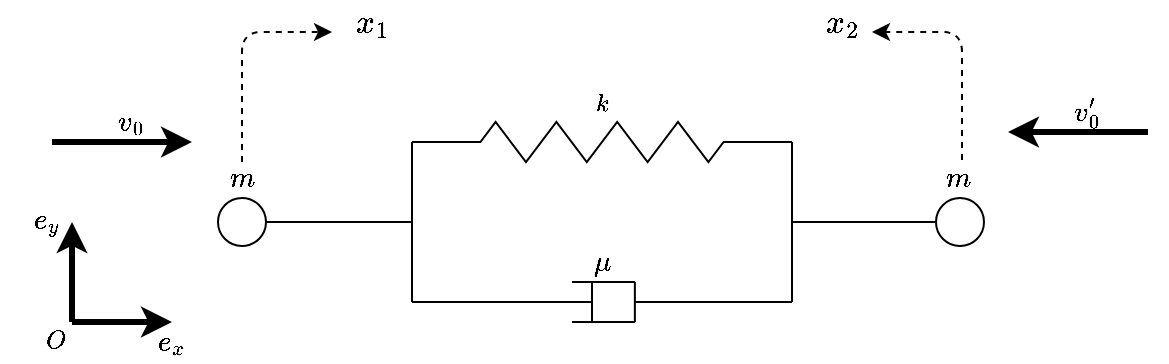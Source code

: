 <mxfile version="14.5.1" type="device" pages="3"><diagram id="ytJeGwFLIwiYyq0UvmY3" name="Page-1"><mxGraphModel dx="1732" dy="805" grid="1" gridSize="5" guides="1" tooltips="1" connect="1" arrows="0" fold="1" page="1" pageScale="1" pageWidth="827" pageHeight="1169" math="1" shadow="0"><root><mxCell id="0"/><mxCell id="1" parent="0"/><mxCell id="ikvbMiQ3zN002EQEy758-4" value="" style="endArrow=none;html=1;" parent="1" edge="1"><mxGeometry width="50" height="50" relative="1" as="geometry"><mxPoint x="80" y="380" as="sourcePoint"/><mxPoint x="80" y="300" as="targetPoint"/></mxGeometry></mxCell><mxCell id="ikvbMiQ3zN002EQEy758-6" value="" style="endArrow=none;html=1;" parent="1" edge="1"><mxGeometry width="50" height="50" relative="1" as="geometry"><mxPoint x="270" y="380" as="sourcePoint"/><mxPoint x="270" y="300" as="targetPoint"/></mxGeometry></mxCell><mxCell id="ikvbMiQ3zN002EQEy758-13" value="" style="group;labelPosition=center;verticalLabelPosition=middle;align=center;verticalAlign=middle;" parent="1" vertex="1" connectable="0"><mxGeometry x="80" y="290" width="190" height="20" as="geometry"/></mxCell><mxCell id="ikvbMiQ3zN002EQEy758-1" value="$$k$$" style="verticalLabelPosition=top;shadow=0;dashed=0;align=center;html=1;verticalAlign=middle;strokeWidth=1;shape=mxgraph.electrical.resistors.resistor_2;rounded=1;comic=0;labelBackgroundColor=none;fontFamily=Verdana;fontSize=12;whiteSpace=wrap;labelPosition=center;" parent="ikvbMiQ3zN002EQEy758-13" vertex="1"><mxGeometry width="190" height="20" as="geometry"/></mxCell><mxCell id="ikvbMiQ3zN002EQEy758-11" value="" style="endArrow=none;html=1;" parent="1" edge="1"><mxGeometry width="50" height="50" relative="1" as="geometry"><mxPoint x="191.429" y="390" as="sourcePoint"/><mxPoint x="191.429" y="370" as="targetPoint"/></mxGeometry></mxCell><mxCell id="ikvbMiQ3zN002EQEy758-25" value="" style="group" parent="1" vertex="1" connectable="0"><mxGeometry x="80" y="350" width="190" height="40" as="geometry"/></mxCell><mxCell id="ikvbMiQ3zN002EQEy758-19" value="" style="group;" parent="ikvbMiQ3zN002EQEy758-25" vertex="1" connectable="0"><mxGeometry y="20" width="190" height="20" as="geometry"/></mxCell><mxCell id="ikvbMiQ3zN002EQEy758-14" value="" style="group" parent="ikvbMiQ3zN002EQEy758-19" vertex="1" connectable="0"><mxGeometry width="90" height="20" as="geometry"/></mxCell><mxCell id="ikvbMiQ3zN002EQEy758-7" value="" style="endArrow=none;html=1;" parent="ikvbMiQ3zN002EQEy758-14" edge="1"><mxGeometry width="50" height="50" relative="1" as="geometry"><mxPoint y="10" as="sourcePoint"/><mxPoint x="90" y="10" as="targetPoint"/></mxGeometry></mxCell><mxCell id="ikvbMiQ3zN002EQEy758-8" value="" style="endArrow=none;html=1;" parent="ikvbMiQ3zN002EQEy758-14" edge="1"><mxGeometry width="50" height="50" relative="1" as="geometry"><mxPoint x="90" y="20" as="sourcePoint"/><mxPoint x="90" as="targetPoint"/></mxGeometry></mxCell><mxCell id="ikvbMiQ3zN002EQEy758-15" value="" style="group;whiteSpace=wrap;" parent="ikvbMiQ3zN002EQEy758-19" vertex="1" connectable="0"><mxGeometry x="80" width="110" height="20" as="geometry"/></mxCell><mxCell id="ikvbMiQ3zN002EQEy758-9" value="" style="endArrow=none;html=1;" parent="ikvbMiQ3zN002EQEy758-15" edge="1"><mxGeometry width="50" height="50" relative="1" as="geometry"><mxPoint y="20" as="sourcePoint"/><mxPoint x="31.429" y="20" as="targetPoint"/></mxGeometry></mxCell><mxCell id="ikvbMiQ3zN002EQEy758-10" value="" style="endArrow=none;html=1;" parent="ikvbMiQ3zN002EQEy758-15" edge="1"><mxGeometry width="50" height="50" relative="1" as="geometry"><mxPoint as="sourcePoint"/><mxPoint x="31.429" as="targetPoint"/></mxGeometry></mxCell><mxCell id="ikvbMiQ3zN002EQEy758-12" value="" style="endArrow=none;html=1;" parent="ikvbMiQ3zN002EQEy758-15" edge="1"><mxGeometry width="50" height="50" relative="1" as="geometry"><mxPoint x="31.429" y="10" as="sourcePoint"/><mxPoint x="110" y="10" as="targetPoint"/></mxGeometry></mxCell><mxCell id="ikvbMiQ3zN002EQEy758-23" value="$$\mu$$" style="text;html=1;align=center;verticalAlign=middle;resizable=0;points=[];autosize=1;" parent="ikvbMiQ3zN002EQEy758-25" vertex="1"><mxGeometry x="65" width="60" height="20" as="geometry"/></mxCell><mxCell id="ikvbMiQ3zN002EQEy758-26" value="" style="endArrow=none;html=1;exitX=1;exitY=0.5;exitDx=0;exitDy=0;" parent="1" source="zaI7KPjIuQ21_3cleG6U-5" edge="1"><mxGeometry width="50" height="50" relative="1" as="geometry"><mxPoint x="20" y="340" as="sourcePoint"/><mxPoint x="80" y="340" as="targetPoint"/></mxGeometry></mxCell><mxCell id="ikvbMiQ3zN002EQEy758-34" value="" style="endArrow=none;html=1;entryX=0;entryY=0.5;entryDx=0;entryDy=0;" parent="1" target="zaI7KPjIuQ21_3cleG6U-3" edge="1"><mxGeometry width="50" height="50" relative="1" as="geometry"><mxPoint x="270" y="340" as="sourcePoint"/><mxPoint x="340" y="340" as="targetPoint"/></mxGeometry></mxCell><mxCell id="ikvbMiQ3zN002EQEy758-74" value="$$m$$" style="text;html=1;align=center;verticalAlign=middle;resizable=0;points=[];autosize=1;" parent="1" vertex="1"><mxGeometry x="328" y="308" width="50" height="20" as="geometry"/></mxCell><mxCell id="A-Y7U5vyH84K1qmAF5ST-1" value="" style="group" parent="1" vertex="1" connectable="0"><mxGeometry x="-85" y="295" width="155" height="105" as="geometry"/></mxCell><mxCell id="ikvbMiQ3zN002EQEy758-80" value="" style="group;dashed=1;" parent="A-Y7U5vyH84K1qmAF5ST-1" vertex="1" connectable="0"><mxGeometry x="35" width="90" height="85" as="geometry"/></mxCell><mxCell id="zaI7KPjIuQ21_3cleG6U-5" value="" style="ellipse;whiteSpace=wrap;html=1;aspect=fixed;" parent="ikvbMiQ3zN002EQEy758-80" vertex="1"><mxGeometry x="33" y="33" width="24" height="24" as="geometry"/></mxCell><mxCell id="ikvbMiQ3zN002EQEy758-76" value="$$m$$" style="text;html=1;align=center;verticalAlign=middle;resizable=0;points=[];autosize=1;" parent="ikvbMiQ3zN002EQEy758-80" vertex="1"><mxGeometry x="20" y="13" width="50" height="20" as="geometry"/></mxCell><mxCell id="zaI7KPjIuQ21_3cleG6U-3" value="" style="ellipse;whiteSpace=wrap;html=1;aspect=fixed;" parent="1" vertex="1"><mxGeometry x="342" y="328" width="24" height="24" as="geometry"/></mxCell><mxCell id="QIRo2a5x82lyeDeJvewS-15" value="" style="group" parent="1" vertex="1" connectable="0"><mxGeometry y="229" width="85" height="21" as="geometry"/></mxCell><mxCell id="QIRo2a5x82lyeDeJvewS-16" value="&lt;font style=&quot;font-size: 14px&quot;&gt;$$x_1$$&lt;/font&gt;" style="text;html=1;strokeColor=none;fillColor=none;align=center;verticalAlign=middle;whiteSpace=wrap;rounded=0;" parent="QIRo2a5x82lyeDeJvewS-15" vertex="1"><mxGeometry x="40" y="1" width="40" height="20" as="geometry"/></mxCell><mxCell id="QIRo2a5x82lyeDeJvewS-17" value="" style="endArrow=classic;html=1;dashed=1;exitX=0.18;exitY=0.6;exitDx=0;exitDy=0;exitPerimeter=0;entryX=0;entryY=0.75;entryDx=0;entryDy=0;" parent="1" target="QIRo2a5x82lyeDeJvewS-16" edge="1"><mxGeometry width="50" height="50" relative="1" as="geometry"><mxPoint x="-5" y="310" as="sourcePoint"/><mxPoint x="35" y="245" as="targetPoint"/><Array as="points"><mxPoint x="-5" y="245"/></Array></mxGeometry></mxCell><mxCell id="ikvbMiQ3zN002EQEy758-77" value="" style="endArrow=classic;html=1;strokeWidth=3;" parent="1" edge="1"><mxGeometry width="50" height="50" relative="1" as="geometry"><mxPoint x="-90" y="390" as="sourcePoint"/><mxPoint x="-40" y="390" as="targetPoint"/></mxGeometry></mxCell><mxCell id="ikvbMiQ3zN002EQEy758-79" value="" style="endArrow=classic;html=1;strokeWidth=3;" parent="1" edge="1"><mxGeometry width="50" height="50" relative="1" as="geometry"><mxPoint x="-90" y="390" as="sourcePoint"/><mxPoint x="-90" y="340" as="targetPoint"/></mxGeometry></mxCell><mxCell id="ikvbMiQ3zN002EQEy758-82" value="$$e_x$$" style="text;html=1;strokeColor=none;fillColor=none;align=center;verticalAlign=middle;whiteSpace=wrap;rounded=0;dashed=1;" parent="1" vertex="1"><mxGeometry x="-60" y="390" width="40" height="20" as="geometry"/></mxCell><mxCell id="QIRo2a5x82lyeDeJvewS-4" value="" style="endArrow=classic;html=1;dashed=1;exitX=0.54;exitY=0.05;exitDx=0;exitDy=0;exitPerimeter=0;" parent="1" source="ikvbMiQ3zN002EQEy758-74" edge="1"><mxGeometry width="50" height="50" relative="1" as="geometry"><mxPoint x="355" y="305" as="sourcePoint"/><mxPoint x="310" y="245" as="targetPoint"/><Array as="points"><mxPoint x="355" y="245"/></Array></mxGeometry></mxCell><mxCell id="zaI7KPjIuQ21_3cleG6U-2" value="&lt;font style=&quot;font-size: 14px&quot;&gt;$$x_2$$&lt;/font&gt;" style="text;html=1;strokeColor=none;fillColor=none;align=center;verticalAlign=middle;whiteSpace=wrap;rounded=0;" parent="1" vertex="1"><mxGeometry x="275" y="230" width="40" height="20" as="geometry"/></mxCell><mxCell id="13Rfy_D-YMFXf5aXUWAc-1" value="" style="group" parent="1" vertex="1" connectable="0"><mxGeometry x="-100" y="280" width="70" height="20" as="geometry"/></mxCell><mxCell id="13Rfy_D-YMFXf5aXUWAc-2" value="" style="endArrow=classic;html=1;strokeWidth=3;" parent="13Rfy_D-YMFXf5aXUWAc-1" edge="1"><mxGeometry width="50" height="50" relative="1" as="geometry"><mxPoint y="20" as="sourcePoint"/><mxPoint x="70" y="20" as="targetPoint"/></mxGeometry></mxCell><mxCell id="13Rfy_D-YMFXf5aXUWAc-3" value="$$v_0$$" style="text;html=1;strokeColor=none;fillColor=none;align=center;verticalAlign=middle;whiteSpace=wrap;rounded=0;dashed=1;" parent="13Rfy_D-YMFXf5aXUWAc-1" vertex="1"><mxGeometry x="20" width="40" height="20" as="geometry"/></mxCell><mxCell id="LOTqq3NO3Qby_tErpMLS-1" value="" style="group" parent="1" vertex="1" connectable="0"><mxGeometry x="378" y="275" width="70" height="20" as="geometry"/></mxCell><mxCell id="LOTqq3NO3Qby_tErpMLS-2" value="" style="endArrow=classic;html=1;strokeWidth=3;" parent="LOTqq3NO3Qby_tErpMLS-1" edge="1"><mxGeometry width="50" height="50" relative="1" as="geometry"><mxPoint x="70" y="20" as="sourcePoint"/><mxPoint y="20" as="targetPoint"/></mxGeometry></mxCell><mxCell id="LOTqq3NO3Qby_tErpMLS-3" value="$$v'_0$$" style="text;html=1;strokeColor=none;fillColor=none;align=center;verticalAlign=middle;whiteSpace=wrap;rounded=0;dashed=1;" parent="LOTqq3NO3Qby_tErpMLS-1" vertex="1"><mxGeometry x="20" width="40" height="20" as="geometry"/></mxCell><mxCell id="ikvbMiQ3zN002EQEy758-83" value="$$e_y$$" style="text;html=1;strokeColor=none;fillColor=none;align=center;verticalAlign=middle;whiteSpace=wrap;rounded=0;dashed=1;" parent="1" vertex="1"><mxGeometry x="-115" y="328" width="25" height="21.25" as="geometry"/></mxCell><mxCell id="9iYdrj32aF8muHfVoOW0-1" value="$$O$$" style="text;html=1;strokeColor=none;fillColor=none;align=center;verticalAlign=middle;whiteSpace=wrap;rounded=0;dashed=1;fontSize=11;" vertex="1" parent="1"><mxGeometry x="-110" y="388.75" width="25" height="21.25" as="geometry"/></mxCell></root></mxGraphModel></diagram><diagram id="JEn1biWKBLTIGsbD8lLC" name="Page-2"><mxGraphModel dx="643" dy="384" grid="1" gridSize="2" guides="1" tooltips="1" connect="1" arrows="1" fold="1" page="1" pageScale="1" pageWidth="827" pageHeight="1169" math="1" shadow="0"><root><mxCell id="UVTlB2MMpKUOKBtwbOYd-0"/><mxCell id="UVTlB2MMpKUOKBtwbOYd-1" parent="UVTlB2MMpKUOKBtwbOYd-0"/><mxCell id="UVTlB2MMpKUOKBtwbOYd-2" value="" style="ellipse;whiteSpace=wrap;html=1;aspect=fixed;" parent="UVTlB2MMpKUOKBtwbOYd-1" vertex="1"><mxGeometry x="150" y="342" width="50" height="50" as="geometry"/></mxCell><mxCell id="UVTlB2MMpKUOKBtwbOYd-3" value="" style="endArrow=classic;html=1;strokeWidth=3;" parent="UVTlB2MMpKUOKBtwbOYd-1" edge="1"><mxGeometry width="50" height="50" relative="1" as="geometry"><mxPoint x="310" y="360" as="sourcePoint"/><mxPoint x="200" y="360" as="targetPoint"/></mxGeometry></mxCell><mxCell id="UVTlB2MMpKUOKBtwbOYd-4" value="" style="endArrow=classic;html=1;strokeWidth=3;" parent="UVTlB2MMpKUOKBtwbOYd-1" edge="1"><mxGeometry width="50" height="50" relative="1" as="geometry"><mxPoint x="310" y="376" as="sourcePoint"/><mxPoint x="200" y="376" as="targetPoint"/></mxGeometry></mxCell><mxCell id="UVTlB2MMpKUOKBtwbOYd-6" value="$$m$$" style="text;html=1;strokeColor=none;fillColor=none;align=center;verticalAlign=middle;whiteSpace=wrap;rounded=0;dashed=1;" parent="UVTlB2MMpKUOKBtwbOYd-1" vertex="1"><mxGeometry x="155" y="356" width="40" height="20" as="geometry"/></mxCell><mxCell id="woAikRQFrL4eNpb0GCjC-0" value="$$\mu( \dot x_1 - \dot x_2)$$" style="text;html=1;strokeColor=none;fillColor=none;align=center;verticalAlign=middle;whiteSpace=wrap;rounded=0;dashed=1;" parent="UVTlB2MMpKUOKBtwbOYd-1" vertex="1"><mxGeometry x="238" y="378" width="46" height="20" as="geometry"/></mxCell><mxCell id="nXnG8BlrmxYwcEeNddY_-0" value="$$k(x_1-x_2)$$" style="text;html=1;strokeColor=none;fillColor=none;align=center;verticalAlign=middle;whiteSpace=wrap;rounded=0;dashed=1;" parent="UVTlB2MMpKUOKBtwbOYd-1" vertex="1"><mxGeometry x="224" y="336" width="80" height="20" as="geometry"/></mxCell></root></mxGraphModel></diagram><diagram id="uyrivEJpbbiFCjdhrZBp" name="Page-3"><mxGraphModel dx="771" dy="461" grid="1" gridSize="2" guides="1" tooltips="1" connect="1" arrows="1" fold="1" page="1" pageScale="1" pageWidth="827" pageHeight="1169" math="1" shadow="0"><root><mxCell id="KhA-8r9i5D4Uf5z0PQl2-0"/><mxCell id="KhA-8r9i5D4Uf5z0PQl2-1" parent="KhA-8r9i5D4Uf5z0PQl2-0"/><mxCell id="ZFSHmHsQk2duH5604gHa-0" value="" style="ellipse;whiteSpace=wrap;html=1;aspect=fixed;" parent="KhA-8r9i5D4Uf5z0PQl2-1" vertex="1"><mxGeometry x="340" y="345" width="50" height="50" as="geometry"/></mxCell><mxCell id="ZFSHmHsQk2duH5604gHa-1" value="" style="endArrow=classic;html=1;strokeWidth=3;" parent="KhA-8r9i5D4Uf5z0PQl2-1" edge="1"><mxGeometry width="50" height="50" relative="1" as="geometry"><mxPoint x="240" y="360" as="sourcePoint"/><mxPoint x="342" y="360" as="targetPoint"/></mxGeometry></mxCell><mxCell id="ZFSHmHsQk2duH5604gHa-2" value="$$k(x_1-x_2)$$" style="text;html=1;strokeColor=none;fillColor=none;align=center;verticalAlign=middle;whiteSpace=wrap;rounded=0;dashed=1;" parent="KhA-8r9i5D4Uf5z0PQl2-1" vertex="1"><mxGeometry x="250" y="338" width="80" height="20" as="geometry"/></mxCell><mxCell id="ZFSHmHsQk2duH5604gHa-3" value="" style="endArrow=classic;html=1;strokeWidth=3;" parent="KhA-8r9i5D4Uf5z0PQl2-1" edge="1"><mxGeometry width="50" height="50" relative="1" as="geometry"><mxPoint x="240" y="380" as="sourcePoint"/><mxPoint x="342" y="380" as="targetPoint"/></mxGeometry></mxCell><mxCell id="ZFSHmHsQk2duH5604gHa-4" value="$$\mu( \dot x_1 - \dot x_2)$$" style="text;html=1;strokeColor=none;fillColor=none;align=center;verticalAlign=middle;whiteSpace=wrap;rounded=0;dashed=1;" parent="KhA-8r9i5D4Uf5z0PQl2-1" vertex="1"><mxGeometry x="262" y="382" width="46" height="20" as="geometry"/></mxCell><mxCell id="ZFSHmHsQk2duH5604gHa-9" value="$$m$$" style="text;html=1;strokeColor=none;fillColor=none;align=center;verticalAlign=middle;whiteSpace=wrap;rounded=0;dashed=1;" parent="KhA-8r9i5D4Uf5z0PQl2-1" vertex="1"><mxGeometry x="345" y="358" width="40" height="20" as="geometry"/></mxCell></root></mxGraphModel></diagram></mxfile>